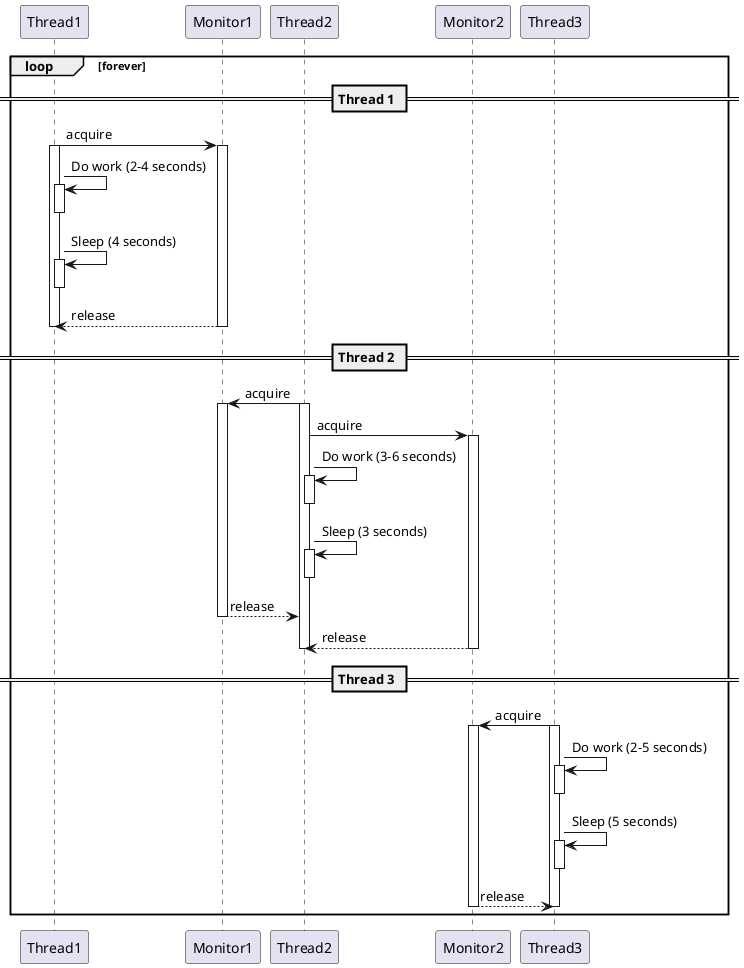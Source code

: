 @startuml

loop forever

    == Thread 1 ==
    Thread1 -> Monitor1: acquire
    activate Thread1
    activate Monitor1
    Thread1 -> Thread1: Do work (2-4 seconds)
    activate Thread1
    deactivate Thread1
    Thread1 -> Thread1: Sleep (4 seconds)
    activate Thread1
    deactivate Thread1
    Thread1 <-- Monitor1: release
    deactivate Monitor1
    deactivate Thread1

    == Thread 2 ==
    Thread2 -> Monitor1: acquire
    activate Thread2
    activate Monitor1
    Thread2 -> Monitor2: acquire
    activate Monitor2
    Thread2 -> Thread2: Do work (3-6 seconds)
    activate Thread2
    deactivate Thread2
    Thread2 -> Thread2: Sleep (3 seconds)
    activate Thread2
    deactivate Thread2
    Thread2 <-- Monitor1 : release
    deactivate Monitor1
    Thread2 <-- Monitor2 : release
    deactivate Monitor2
    deactivate Thread2

    == Thread 3 ==
    Thread3 -> Monitor2: acquire
    activate Thread3
    activate Monitor2
    Thread3 -> Thread3: Do work (2-5 seconds)
    activate Thread3
    deactivate Thread3
    Thread3 -> Thread3: Sleep (5 seconds)
    activate Thread3
    deactivate Thread3
    Thread3 <-- Monitor2: release
    deactivate Monitor2
    deactivate Thread3
end loop

@enduml
